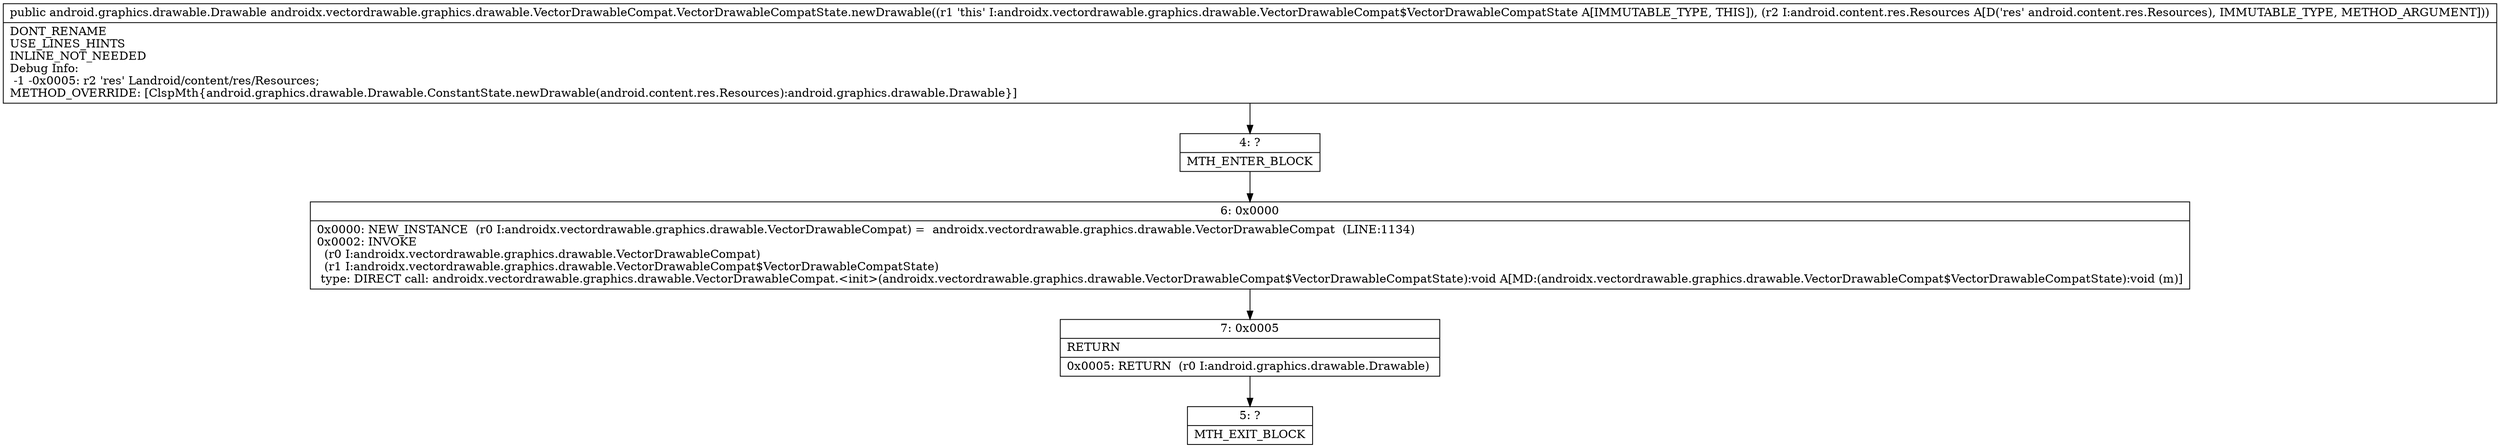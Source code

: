 digraph "CFG forandroidx.vectordrawable.graphics.drawable.VectorDrawableCompat.VectorDrawableCompatState.newDrawable(Landroid\/content\/res\/Resources;)Landroid\/graphics\/drawable\/Drawable;" {
Node_4 [shape=record,label="{4\:\ ?|MTH_ENTER_BLOCK\l}"];
Node_6 [shape=record,label="{6\:\ 0x0000|0x0000: NEW_INSTANCE  (r0 I:androidx.vectordrawable.graphics.drawable.VectorDrawableCompat) =  androidx.vectordrawable.graphics.drawable.VectorDrawableCompat  (LINE:1134)\l0x0002: INVOKE  \l  (r0 I:androidx.vectordrawable.graphics.drawable.VectorDrawableCompat)\l  (r1 I:androidx.vectordrawable.graphics.drawable.VectorDrawableCompat$VectorDrawableCompatState)\l type: DIRECT call: androidx.vectordrawable.graphics.drawable.VectorDrawableCompat.\<init\>(androidx.vectordrawable.graphics.drawable.VectorDrawableCompat$VectorDrawableCompatState):void A[MD:(androidx.vectordrawable.graphics.drawable.VectorDrawableCompat$VectorDrawableCompatState):void (m)]\l}"];
Node_7 [shape=record,label="{7\:\ 0x0005|RETURN\l|0x0005: RETURN  (r0 I:android.graphics.drawable.Drawable) \l}"];
Node_5 [shape=record,label="{5\:\ ?|MTH_EXIT_BLOCK\l}"];
MethodNode[shape=record,label="{public android.graphics.drawable.Drawable androidx.vectordrawable.graphics.drawable.VectorDrawableCompat.VectorDrawableCompatState.newDrawable((r1 'this' I:androidx.vectordrawable.graphics.drawable.VectorDrawableCompat$VectorDrawableCompatState A[IMMUTABLE_TYPE, THIS]), (r2 I:android.content.res.Resources A[D('res' android.content.res.Resources), IMMUTABLE_TYPE, METHOD_ARGUMENT]))  | DONT_RENAME\lUSE_LINES_HINTS\lINLINE_NOT_NEEDED\lDebug Info:\l  \-1 \-0x0005: r2 'res' Landroid\/content\/res\/Resources;\lMETHOD_OVERRIDE: [ClspMth\{android.graphics.drawable.Drawable.ConstantState.newDrawable(android.content.res.Resources):android.graphics.drawable.Drawable\}]\l}"];
MethodNode -> Node_4;Node_4 -> Node_6;
Node_6 -> Node_7;
Node_7 -> Node_5;
}

